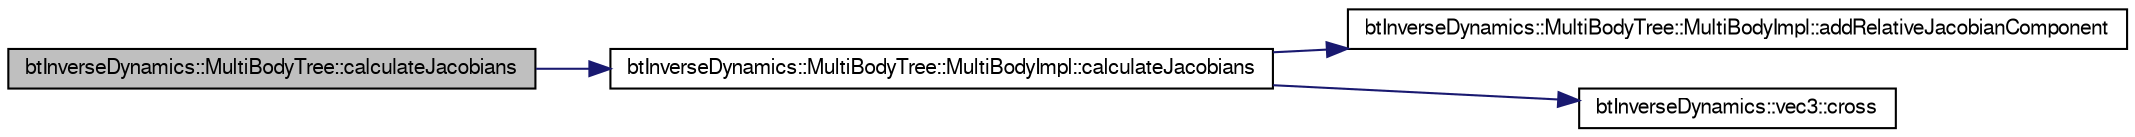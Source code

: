 digraph G
{
  bgcolor="transparent";
  edge [fontname="FreeSans",fontsize=10,labelfontname="FreeSans",labelfontsize=10];
  node [fontname="FreeSans",fontsize=10,shape=record];
  rankdir=LR;
  Node1 [label="btInverseDynamics::MultiBodyTree::calculateJacobians",height=0.2,width=0.4,color="black", fillcolor="grey75", style="filled" fontcolor="black"];
  Node1 -> Node2 [color="midnightblue",fontsize=10,style="solid"];
  Node2 [label="btInverseDynamics::MultiBodyTree::MultiBodyImpl::calculateJacobians",height=0.2,width=0.4,color="black",URL="$classbt_inverse_dynamics_1_1_multi_body_tree_1_1_multi_body_impl.html#3864ebdf6fe5e3589945f347e8d188a7",tooltip="calculate jacobians and (if type == POSITION_VELOCITY), also velocity-dependent accelration..."];
  Node2 -> Node3 [color="midnightblue",fontsize=10,style="solid"];
  Node3 [label="btInverseDynamics::MultiBodyTree::MultiBodyImpl::addRelativeJacobianComponent",height=0.2,width=0.4,color="black",URL="$classbt_inverse_dynamics_1_1_multi_body_tree_1_1_multi_body_impl.html#6facecec947e6b43378ba20e6b98eea7"];
  Node2 -> Node4 [color="midnightblue",fontsize=10,style="solid"];
  Node4 [label="btInverseDynamics::vec3::cross",height=0.2,width=0.4,color="black",URL="$classbt_inverse_dynamics_1_1vec3.html#8b7c85249b7140506c6652b3a1d9934e"];
}
